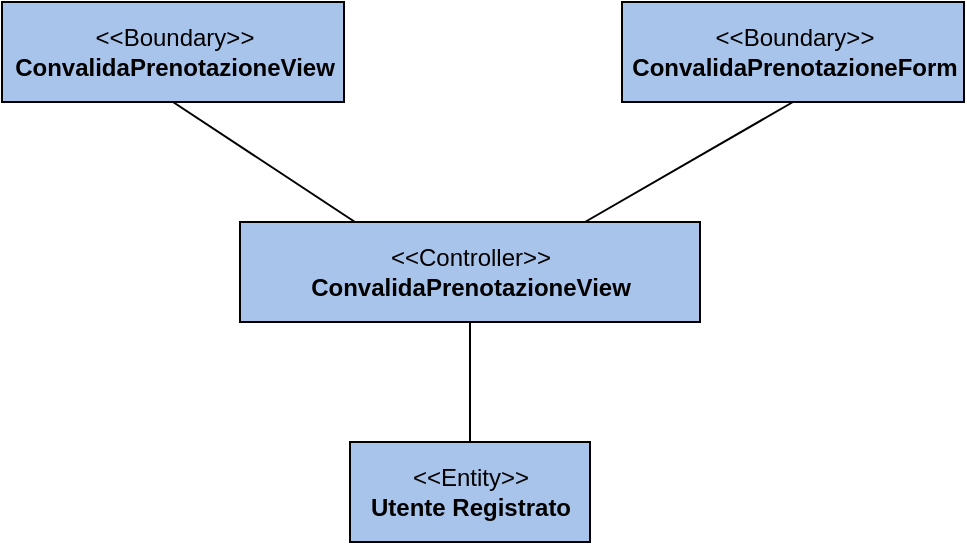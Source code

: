 <mxfile version="13.9.7" type="device"><diagram id="C5RBs43oDa-KdzZeNtuy" name="Page-1"><mxGraphModel dx="1422" dy="791" grid="1" gridSize="10" guides="1" tooltips="1" connect="1" arrows="1" fold="1" page="1" pageScale="1" pageWidth="827" pageHeight="1169" math="0" shadow="0"><root><mxCell id="WIyWlLk6GJQsqaUBKTNV-0"/><mxCell id="WIyWlLk6GJQsqaUBKTNV-1" parent="WIyWlLk6GJQsqaUBKTNV-0"/><mxCell id="bddTl7PhnCjg6YFo3-Fc-0" value="&amp;lt;&amp;lt;Entity&amp;gt;&amp;gt;&lt;br&gt;&lt;div&gt;&lt;b&gt;Utente Registrato&lt;/b&gt;&lt;br&gt;&lt;/div&gt;" style="html=1;fillColor=#A9C4EB;" vertex="1" parent="WIyWlLk6GJQsqaUBKTNV-1"><mxGeometry x="354" y="310" width="120" height="50" as="geometry"/></mxCell><mxCell id="bddTl7PhnCjg6YFo3-Fc-1" value="&amp;lt;&amp;lt;Controller&amp;gt;&amp;gt;&lt;br&gt;&lt;div&gt;&lt;b&gt;ConvalidaPrenotazioneView&lt;/b&gt;&lt;br&gt;&lt;/div&gt;" style="html=1;fillColor=#A9C4EB;" vertex="1" parent="WIyWlLk6GJQsqaUBKTNV-1"><mxGeometry x="299" y="200" width="230" height="50" as="geometry"/></mxCell><mxCell id="bddTl7PhnCjg6YFo3-Fc-2" value="&amp;lt;&amp;lt;Boundary&amp;gt;&amp;gt;&lt;br&gt;&lt;div&gt;&lt;b&gt;ConvalidaPrenotazioneView&lt;/b&gt;&lt;br&gt;&lt;/div&gt;" style="html=1;fillColor=#A9C4EB;" vertex="1" parent="WIyWlLk6GJQsqaUBKTNV-1"><mxGeometry x="180" y="90" width="171" height="50" as="geometry"/></mxCell><mxCell id="bddTl7PhnCjg6YFo3-Fc-5" value="" style="endArrow=none;html=1;entryX=0.5;entryY=1;entryDx=0;entryDy=0;exitX=0.5;exitY=0;exitDx=0;exitDy=0;" edge="1" parent="WIyWlLk6GJQsqaUBKTNV-1" source="bddTl7PhnCjg6YFo3-Fc-0" target="bddTl7PhnCjg6YFo3-Fc-1"><mxGeometry width="50" height="50" relative="1" as="geometry"><mxPoint x="390" y="430" as="sourcePoint"/><mxPoint x="440" y="380" as="targetPoint"/></mxGeometry></mxCell><mxCell id="bddTl7PhnCjg6YFo3-Fc-6" value="" style="endArrow=none;html=1;entryX=0.5;entryY=1;entryDx=0;entryDy=0;exitX=0.25;exitY=0;exitDx=0;exitDy=0;" edge="1" parent="WIyWlLk6GJQsqaUBKTNV-1" source="bddTl7PhnCjg6YFo3-Fc-1" target="bddTl7PhnCjg6YFo3-Fc-2"><mxGeometry width="50" height="50" relative="1" as="geometry"><mxPoint x="440" y="160" as="sourcePoint"/><mxPoint x="440" y="100" as="targetPoint"/></mxGeometry></mxCell><mxCell id="bddTl7PhnCjg6YFo3-Fc-7" value="" style="endArrow=none;html=1;exitX=0.75;exitY=0;exitDx=0;exitDy=0;entryX=0.5;entryY=1;entryDx=0;entryDy=0;" edge="1" parent="WIyWlLk6GJQsqaUBKTNV-1" source="bddTl7PhnCjg6YFo3-Fc-1" target="bddTl7PhnCjg6YFo3-Fc-8"><mxGeometry width="50" height="50" relative="1" as="geometry"><mxPoint x="510" y="160" as="sourcePoint"/><mxPoint x="560" y="140" as="targetPoint"/></mxGeometry></mxCell><mxCell id="bddTl7PhnCjg6YFo3-Fc-8" value="&amp;lt;&amp;lt;Boundary&amp;gt;&amp;gt;&lt;br&gt;&lt;div&gt;&lt;b&gt;ConvalidaPrenotazioneForm&lt;/b&gt;&lt;br&gt;&lt;/div&gt;" style="html=1;fillColor=#A9C4EB;" vertex="1" parent="WIyWlLk6GJQsqaUBKTNV-1"><mxGeometry x="490" y="90" width="171" height="50" as="geometry"/></mxCell></root></mxGraphModel></diagram></mxfile>